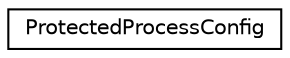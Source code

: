 digraph "类继承关系图"
{
 // LATEX_PDF_SIZE
  edge [fontname="Helvetica",fontsize="10",labelfontname="Helvetica",labelfontsize="10"];
  node [fontname="Helvetica",fontsize="10",shape=record];
  rankdir="LR";
  Node0 [label="ProtectedProcessConfig",height=0.2,width=0.4,color="black", fillcolor="white", style="filled",URL="$class_protected_process_config.html",tooltip=" "];
}
